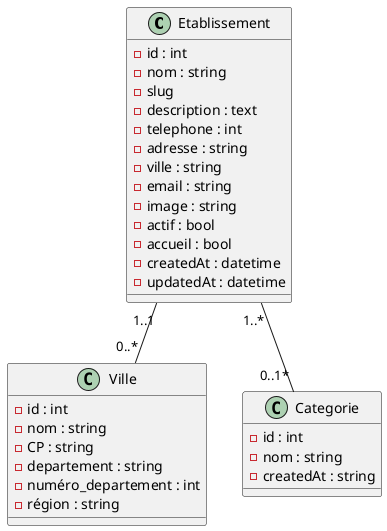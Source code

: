 @startuml


class Etablissement {
-id : int
-nom : string
-slug
-description : text
-telephone : int
-adresse : string
-ville : string
-email : string
-image : string
-actif : bool
-accueil : bool
-createdAt : datetime
-updatedAt : datetime
}

class Ville {
-id : int
-nom : string
-CP : string
-departement : string
-numéro_departement : int
-région : string
}

class Categorie {
-id : int
-nom : string
-createdAt : string
}

Etablissement "1..*" -- "0..1*" Categorie
Etablissement "1..1" -- "0..*" Ville



@enduml